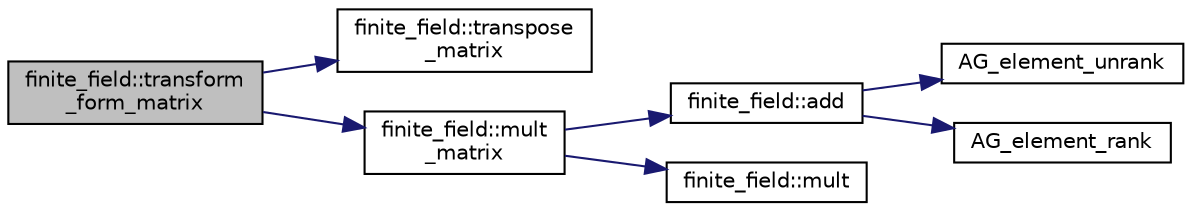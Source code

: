 digraph "finite_field::transform_form_matrix"
{
  edge [fontname="Helvetica",fontsize="10",labelfontname="Helvetica",labelfontsize="10"];
  node [fontname="Helvetica",fontsize="10",shape=record];
  rankdir="LR";
  Node18934 [label="finite_field::transform\l_form_matrix",height=0.2,width=0.4,color="black", fillcolor="grey75", style="filled", fontcolor="black"];
  Node18934 -> Node18935 [color="midnightblue",fontsize="10",style="solid",fontname="Helvetica"];
  Node18935 [label="finite_field::transpose\l_matrix",height=0.2,width=0.4,color="black", fillcolor="white", style="filled",URL="$df/d5a/classfinite__field.html#ada37d61256296777bbc4104bdcf87116"];
  Node18934 -> Node18936 [color="midnightblue",fontsize="10",style="solid",fontname="Helvetica"];
  Node18936 [label="finite_field::mult\l_matrix",height=0.2,width=0.4,color="black", fillcolor="white", style="filled",URL="$df/d5a/classfinite__field.html#a48517f15dfd7b21c37e0975855f1ada2"];
  Node18936 -> Node18937 [color="midnightblue",fontsize="10",style="solid",fontname="Helvetica"];
  Node18937 [label="finite_field::add",height=0.2,width=0.4,color="black", fillcolor="white", style="filled",URL="$df/d5a/classfinite__field.html#a8f12328a27500f3c7be0c849ebbc9d14"];
  Node18937 -> Node18938 [color="midnightblue",fontsize="10",style="solid",fontname="Helvetica"];
  Node18938 [label="AG_element_unrank",height=0.2,width=0.4,color="black", fillcolor="white", style="filled",URL="$d4/d67/geometry_8h.html#a4a33b86c87b2879b97cfa1327abe2885"];
  Node18937 -> Node18939 [color="midnightblue",fontsize="10",style="solid",fontname="Helvetica"];
  Node18939 [label="AG_element_rank",height=0.2,width=0.4,color="black", fillcolor="white", style="filled",URL="$d4/d67/geometry_8h.html#ab2ac908d07dd8038fd996e26bdc75c17"];
  Node18936 -> Node18940 [color="midnightblue",fontsize="10",style="solid",fontname="Helvetica"];
  Node18940 [label="finite_field::mult",height=0.2,width=0.4,color="black", fillcolor="white", style="filled",URL="$df/d5a/classfinite__field.html#a24fb5917aa6d4d656fd855b7f44a13b0"];
}
